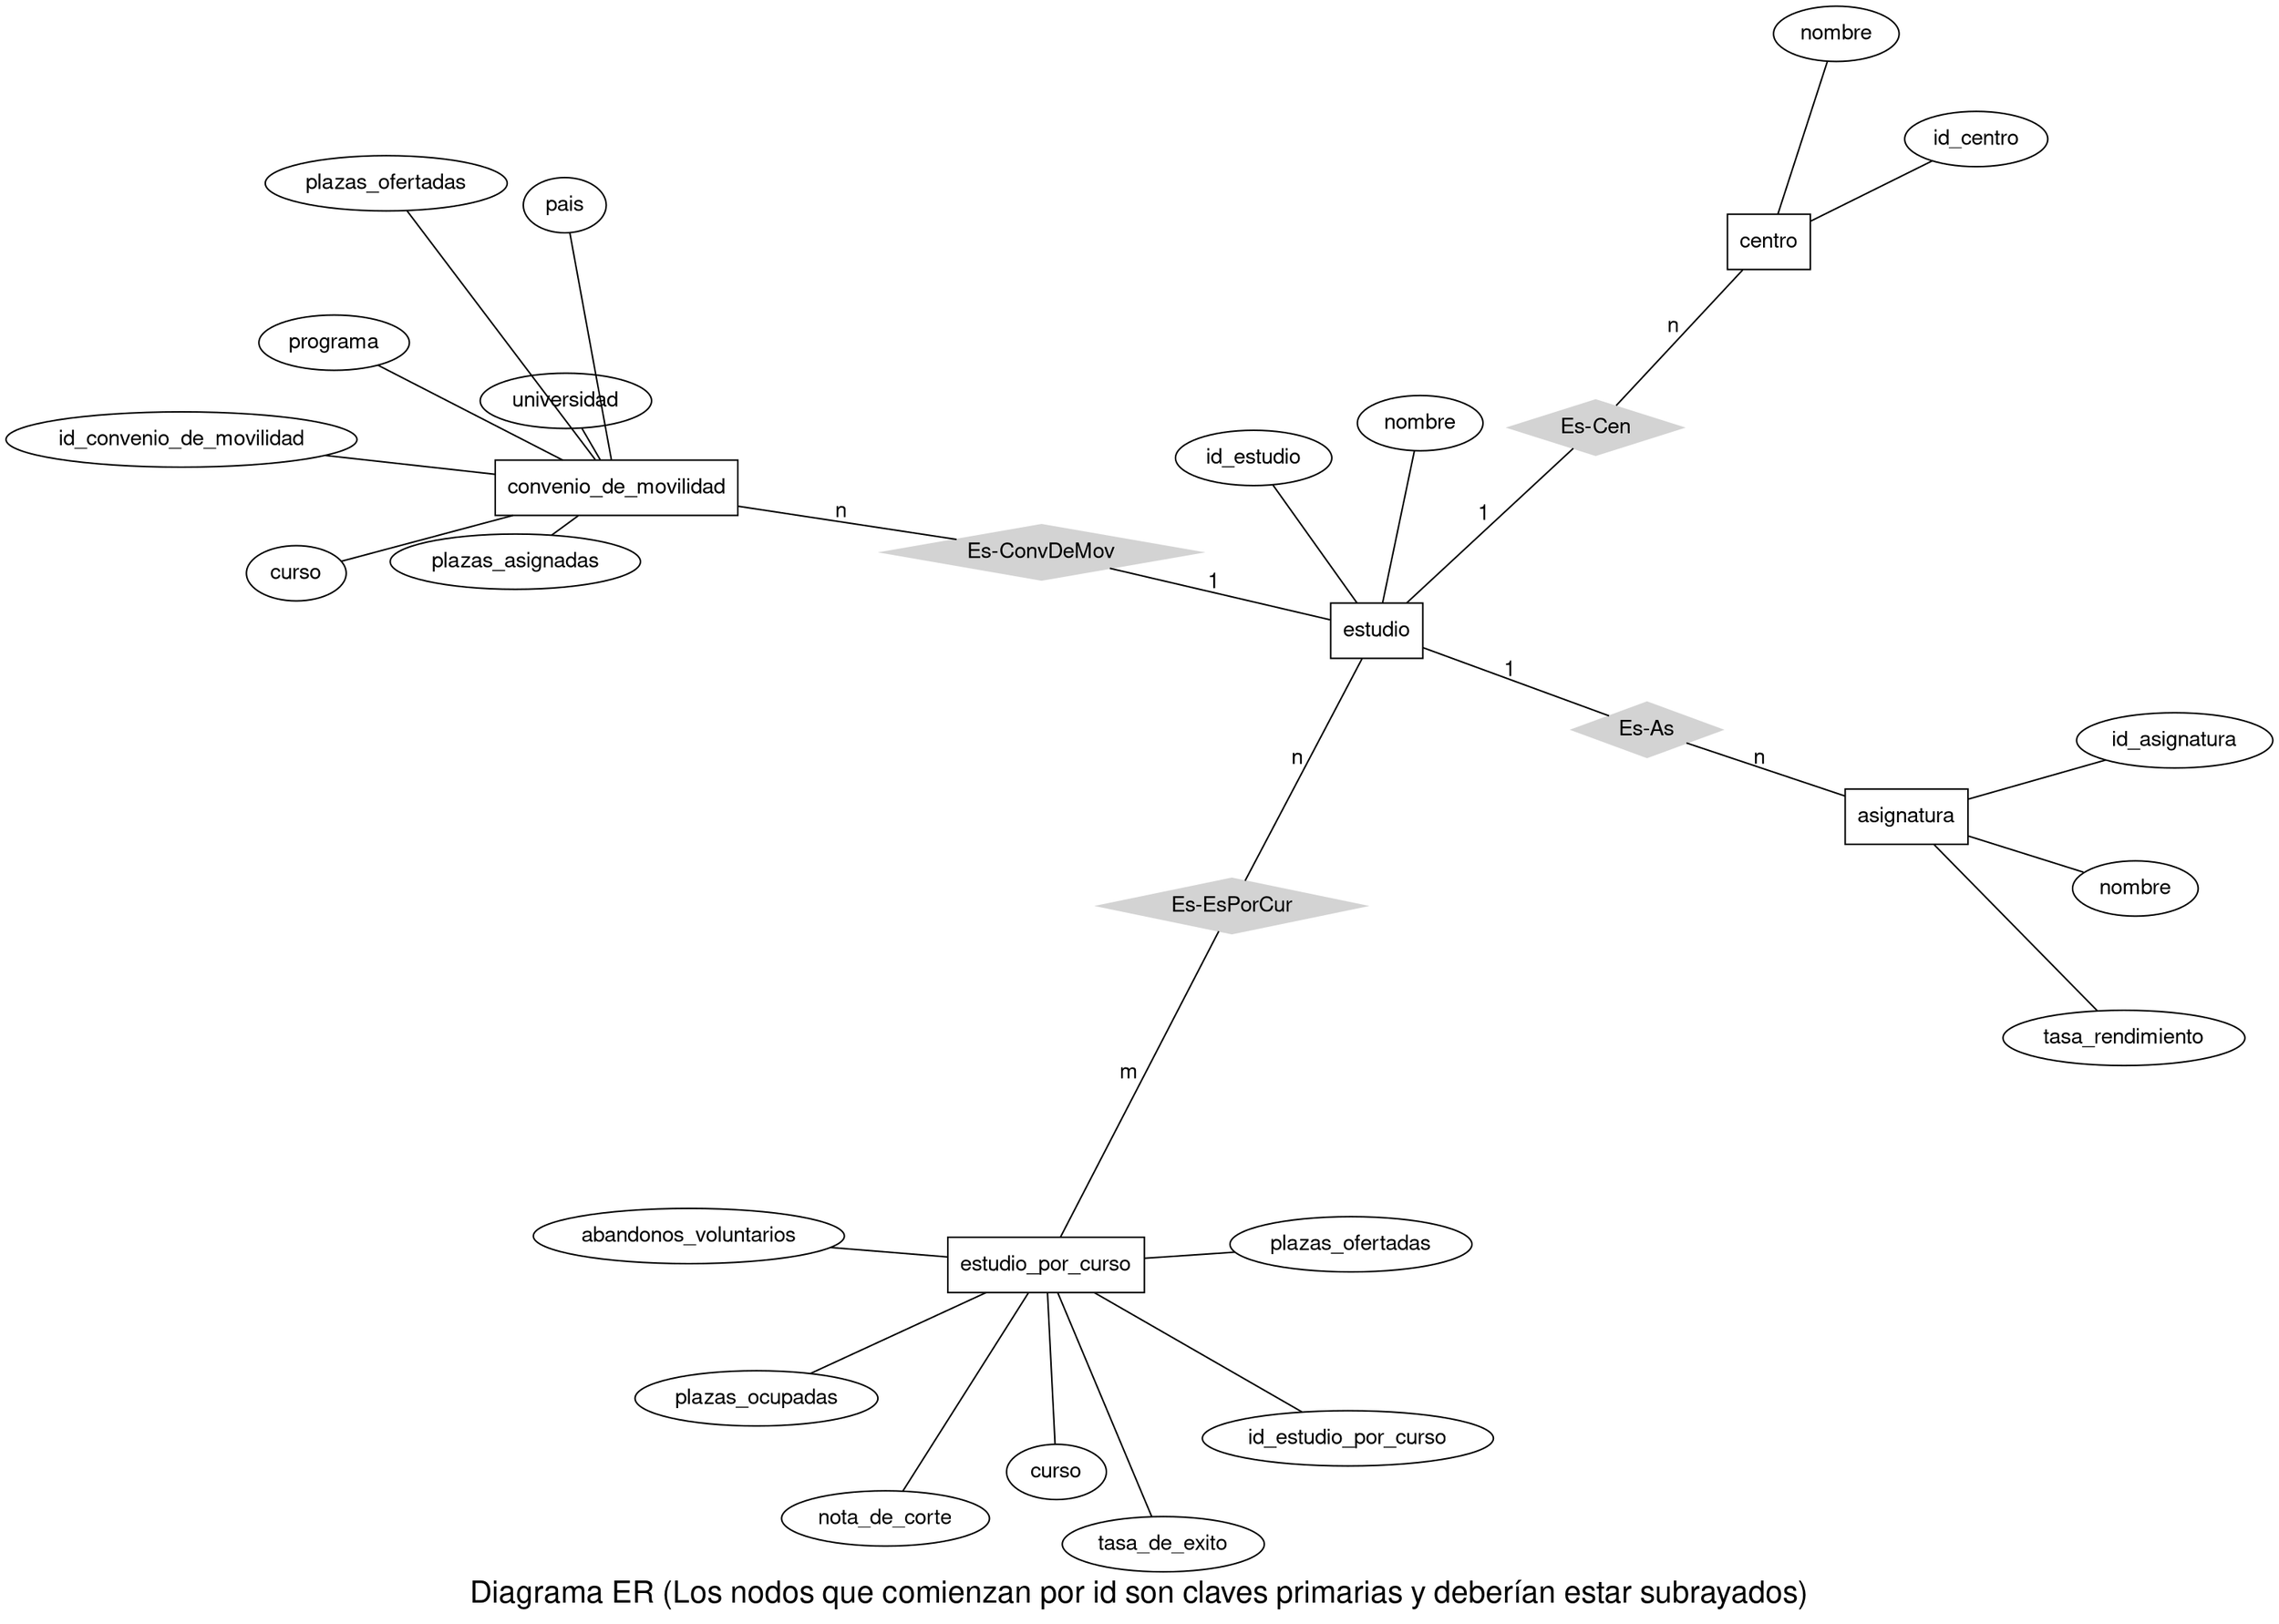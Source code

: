 graph ER {
  layout="fdp";
	fontname="Helvetica,Arial,sans-serif"
	node [fontname="Helvetica,Arial,sans-serif"]
	edge [fontname="Helvetica,Arial,sans-serif"]
	node [shape=box]; asignatura; estudio; estudio_por_curso; centro; convenio_de_movilidad;
	node [shape=ellipse]; 
    {node [label="nombre"] nombre0; nombre1; nombre2;}
    {node [label="curso"] curso1; curso2;}
    {node [label="plazas_ofertadas"] plazas_ofertadas1; plazas_ofertadas2;}
    id_asignatura
    tasa_rendimiento

    id_estudio_por_curso
    tasa_de_exito
    nota_de_corte
    plazas_ofertadas1
    plazas_ocupadas
    abandonos_voluntarios

    id_estudio

    id_centro

    id_convenio_de_movilidad
    programa
    pais
    universidad
    plazas_ofertadas2
    plazas_asignadas

	node [shape=diamond,style=filled,color=lightgrey]; 
    "Es-Cen"; 
    "Es-EsPorCur";
    "Es-ConvDeMov";
    "Es-As";

  estudio -- "Es-Cen"       [label="1",len=1.00];
  estudio -- "Es-EsPorCur"  [label="n",len=1.00];
  estudio -- "Es-ConvDeMov"  [label="1",len=1.00];
  estudio -- "Es-As"        [label="1",len=1.00];

  "Es-Cen"       -- centro                [label="n",len=1.00];
  "Es-EsPorCur"  -- estudio_por_curso     [label="m",len=1.00];
  "Es-ConvDeMov" -- convenio_de_movilidad [label="n",len=1.00];
  "Es-As"        -- asignatura            [label="n",len=1.00];

    asignatura -- id_asignatura
    asignatura -- nombre0
    asignatura -- tasa_rendimiento

    estudio_por_curso -- id_estudio_por_curso
    estudio_por_curso -- curso1
    estudio_por_curso -- tasa_de_exito
    estudio_por_curso -- nota_de_corte
    estudio_por_curso -- plazas_ofertadas1
    estudio_por_curso -- plazas_ocupadas
    estudio_por_curso -- abandonos_voluntarios

    estudio -- id_estudio
    estudio -- nombre1

    centro -- id_centro
    centro -- nombre2

    convenio_de_movilidad -- id_convenio_de_movilidad
    convenio_de_movilidad -- curso2
    convenio_de_movilidad -- programa
    convenio_de_movilidad -- pais
    convenio_de_movilidad -- universidad
    convenio_de_movilidad -- plazas_ofertadas2
    convenio_de_movilidad -- plazas_asignadas

	label = "Diagrama ER (Los nodos que comienzan por id son claves primarias y deberían estar subrayados)";
	fontsize=20;
}